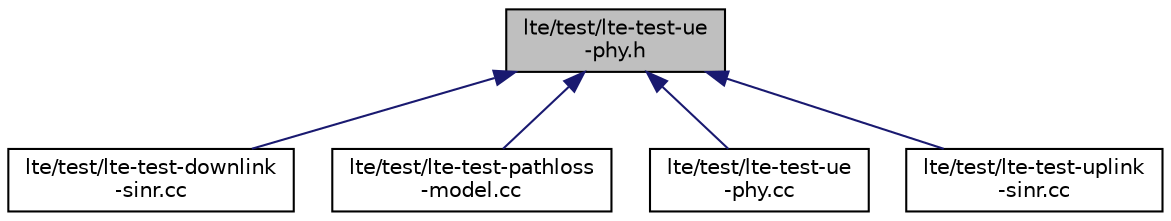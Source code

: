 digraph "lte/test/lte-test-ue-phy.h"
{
  edge [fontname="Helvetica",fontsize="10",labelfontname="Helvetica",labelfontsize="10"];
  node [fontname="Helvetica",fontsize="10",shape=record];
  Node1 [label="lte/test/lte-test-ue\l-phy.h",height=0.2,width=0.4,color="black", fillcolor="grey75", style="filled", fontcolor="black"];
  Node1 -> Node2 [dir="back",color="midnightblue",fontsize="10",style="solid"];
  Node2 [label="lte/test/lte-test-downlink\l-sinr.cc",height=0.2,width=0.4,color="black", fillcolor="white", style="filled",URL="$d3/de9/lte-test-downlink-sinr_8cc.html"];
  Node1 -> Node3 [dir="back",color="midnightblue",fontsize="10",style="solid"];
  Node3 [label="lte/test/lte-test-pathloss\l-model.cc",height=0.2,width=0.4,color="black", fillcolor="white", style="filled",URL="$dc/d37/lte-test-pathloss-model_8cc.html"];
  Node1 -> Node4 [dir="back",color="midnightblue",fontsize="10",style="solid"];
  Node4 [label="lte/test/lte-test-ue\l-phy.cc",height=0.2,width=0.4,color="black", fillcolor="white", style="filled",URL="$d2/d24/lte-test-ue-phy_8cc.html"];
  Node1 -> Node5 [dir="back",color="midnightblue",fontsize="10",style="solid"];
  Node5 [label="lte/test/lte-test-uplink\l-sinr.cc",height=0.2,width=0.4,color="black", fillcolor="white", style="filled",URL="$da/dcc/lte-test-uplink-sinr_8cc.html"];
}
